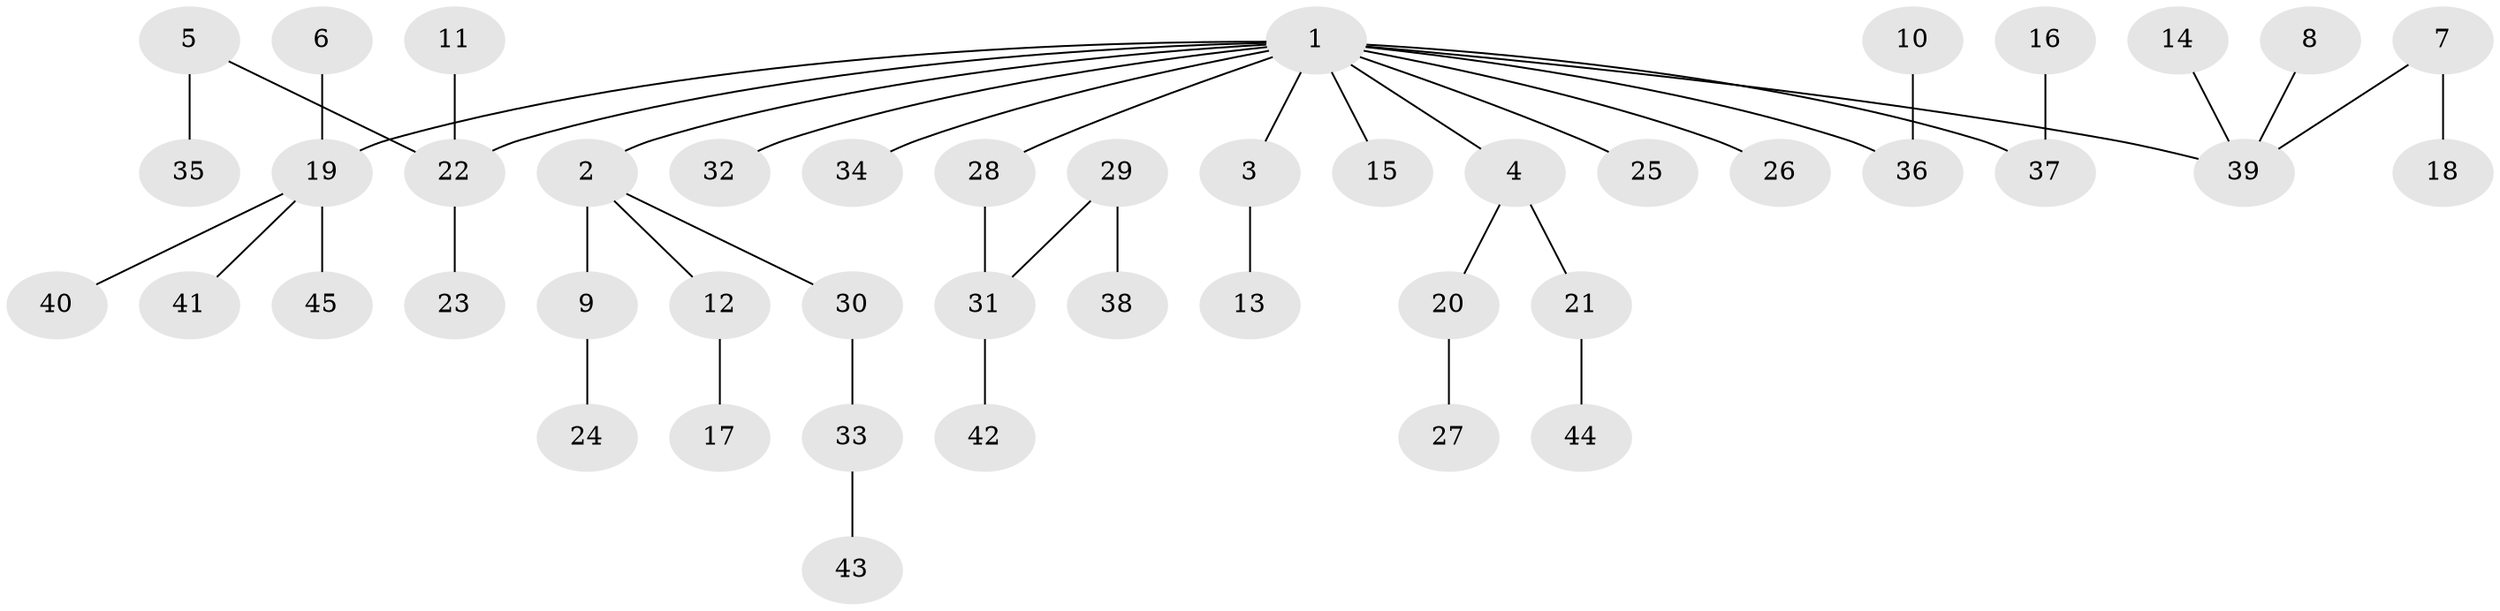 // original degree distribution, {5: 0.033707865168539325, 7: 0.011235955056179775, 4: 0.06741573033707865, 6: 0.011235955056179775, 2: 0.29213483146067415, 3: 0.11235955056179775, 1: 0.47191011235955055}
// Generated by graph-tools (version 1.1) at 2025/26/03/09/25 03:26:24]
// undirected, 45 vertices, 44 edges
graph export_dot {
graph [start="1"]
  node [color=gray90,style=filled];
  1;
  2;
  3;
  4;
  5;
  6;
  7;
  8;
  9;
  10;
  11;
  12;
  13;
  14;
  15;
  16;
  17;
  18;
  19;
  20;
  21;
  22;
  23;
  24;
  25;
  26;
  27;
  28;
  29;
  30;
  31;
  32;
  33;
  34;
  35;
  36;
  37;
  38;
  39;
  40;
  41;
  42;
  43;
  44;
  45;
  1 -- 2 [weight=1.0];
  1 -- 3 [weight=1.0];
  1 -- 4 [weight=1.0];
  1 -- 15 [weight=1.0];
  1 -- 19 [weight=1.0];
  1 -- 22 [weight=1.0];
  1 -- 25 [weight=1.0];
  1 -- 26 [weight=1.0];
  1 -- 28 [weight=1.0];
  1 -- 32 [weight=1.0];
  1 -- 34 [weight=1.0];
  1 -- 36 [weight=1.0];
  1 -- 37 [weight=1.0];
  1 -- 39 [weight=1.0];
  2 -- 9 [weight=1.0];
  2 -- 12 [weight=1.0];
  2 -- 30 [weight=1.0];
  3 -- 13 [weight=1.0];
  4 -- 20 [weight=1.0];
  4 -- 21 [weight=1.0];
  5 -- 22 [weight=1.0];
  5 -- 35 [weight=1.0];
  6 -- 19 [weight=1.0];
  7 -- 18 [weight=1.0];
  7 -- 39 [weight=1.0];
  8 -- 39 [weight=1.0];
  9 -- 24 [weight=1.0];
  10 -- 36 [weight=1.0];
  11 -- 22 [weight=1.0];
  12 -- 17 [weight=1.0];
  14 -- 39 [weight=1.0];
  16 -- 37 [weight=1.0];
  19 -- 40 [weight=1.0];
  19 -- 41 [weight=1.0];
  19 -- 45 [weight=1.0];
  20 -- 27 [weight=1.0];
  21 -- 44 [weight=1.0];
  22 -- 23 [weight=1.0];
  28 -- 31 [weight=1.0];
  29 -- 31 [weight=1.0];
  29 -- 38 [weight=1.0];
  30 -- 33 [weight=1.0];
  31 -- 42 [weight=1.0];
  33 -- 43 [weight=1.0];
}
